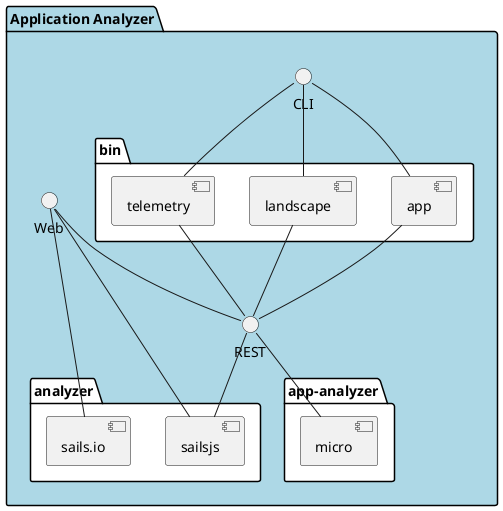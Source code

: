 @startuml

package "Application Analyzer" #lightblue {
    interface CLI
    interface Web
    interface REST
    folder analyzer #ffffff {
        component sailsjs
        component sails.io
    }
    folder bin #ffffff {
      component landscape
      component telemetry
      component app
    }
    folder "app-analyzer" #ffffff {
      component micro as amicro
    }
}
CLI -- app
CLI -- landscape
CLI -- telemetry
app -- REST
landscape -- REST
telemetry -- REST
Web -- sailsjs
Web -- REST
REST -- sailsjs
REST -- amicro

Web -- sails.io

@enduml
